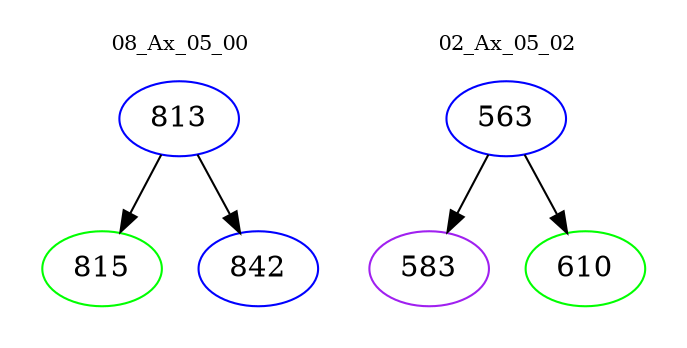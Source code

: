 digraph{
subgraph cluster_0 {
color = white
label = "08_Ax_05_00";
fontsize=10;
T0_813 [label="813", color="blue"]
T0_813 -> T0_815 [color="black"]
T0_815 [label="815", color="green"]
T0_813 -> T0_842 [color="black"]
T0_842 [label="842", color="blue"]
}
subgraph cluster_1 {
color = white
label = "02_Ax_05_02";
fontsize=10;
T1_563 [label="563", color="blue"]
T1_563 -> T1_583 [color="black"]
T1_583 [label="583", color="purple"]
T1_563 -> T1_610 [color="black"]
T1_610 [label="610", color="green"]
}
}
